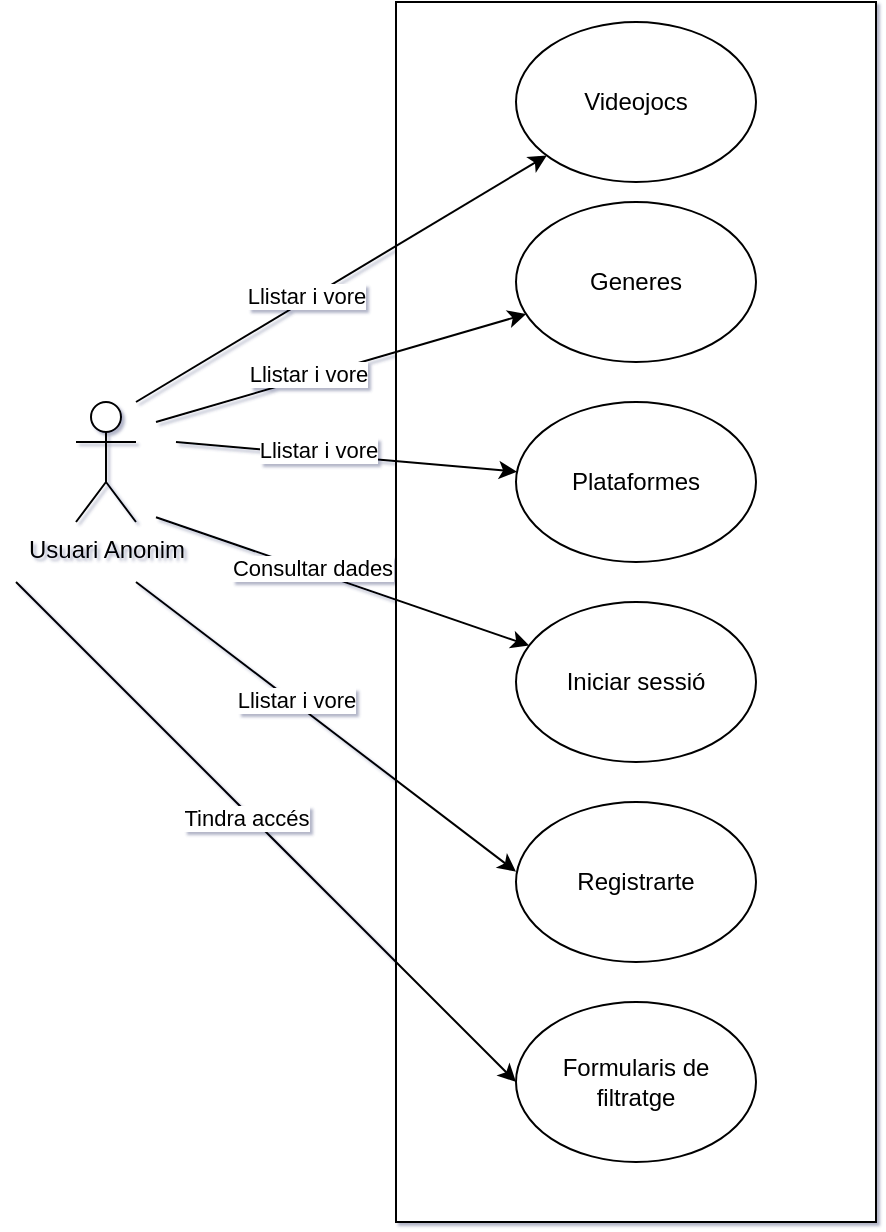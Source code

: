 <mxfile version="20.3.0" type="device"><diagram id="0FDloOc6B32r8oE550qB" name="Page-1"><mxGraphModel dx="958" dy="601" grid="1" gridSize="10" guides="1" tooltips="1" connect="1" arrows="1" fold="1" page="1" pageScale="1" pageWidth="850" pageHeight="1400" math="0" shadow="1"><root><mxCell id="0"/><mxCell id="1" parent="0"/><mxCell id="uDYMqRQQ-JsmwrPx9Tfz-1" value="Usuari Anonim" style="shape=umlActor;verticalLabelPosition=bottom;verticalAlign=top;html=1;outlineConnect=0;" vertex="1" parent="1"><mxGeometry x="140" y="310" width="30" height="60" as="geometry"/></mxCell><mxCell id="uDYMqRQQ-JsmwrPx9Tfz-3" value="" style="rounded=0;whiteSpace=wrap;html=1;" vertex="1" parent="1"><mxGeometry x="300" y="110" width="240" height="610" as="geometry"/></mxCell><mxCell id="uDYMqRQQ-JsmwrPx9Tfz-4" value="Videojocs" style="ellipse;whiteSpace=wrap;html=1;" vertex="1" parent="1"><mxGeometry x="360" y="120" width="120" height="80" as="geometry"/></mxCell><mxCell id="uDYMqRQQ-JsmwrPx9Tfz-5" value="Generes" style="ellipse;whiteSpace=wrap;html=1;" vertex="1" parent="1"><mxGeometry x="360" y="210" width="120" height="80" as="geometry"/></mxCell><mxCell id="uDYMqRQQ-JsmwrPx9Tfz-6" value="Plataformes" style="ellipse;whiteSpace=wrap;html=1;" vertex="1" parent="1"><mxGeometry x="360" y="310" width="120" height="80" as="geometry"/></mxCell><mxCell id="uDYMqRQQ-JsmwrPx9Tfz-7" value="Iniciar sessió" style="ellipse;whiteSpace=wrap;html=1;" vertex="1" parent="1"><mxGeometry x="360" y="410" width="120" height="80" as="geometry"/></mxCell><mxCell id="uDYMqRQQ-JsmwrPx9Tfz-8" value="Registrarte" style="ellipse;whiteSpace=wrap;html=1;" vertex="1" parent="1"><mxGeometry x="360" y="510" width="120" height="80" as="geometry"/></mxCell><mxCell id="uDYMqRQQ-JsmwrPx9Tfz-9" value="" style="endArrow=classic;html=1;rounded=0;" edge="1" parent="1" target="uDYMqRQQ-JsmwrPx9Tfz-4"><mxGeometry width="50" height="50" relative="1" as="geometry"><mxPoint x="170" y="310" as="sourcePoint"/><mxPoint x="220" y="260" as="targetPoint"/></mxGeometry></mxCell><mxCell id="uDYMqRQQ-JsmwrPx9Tfz-10" value="Llistar i vore" style="edgeLabel;html=1;align=center;verticalAlign=middle;resizable=0;points=[];" vertex="1" connectable="0" parent="uDYMqRQQ-JsmwrPx9Tfz-9"><mxGeometry x="-0.171" y="2" relative="1" as="geometry"><mxPoint as="offset"/></mxGeometry></mxCell><mxCell id="uDYMqRQQ-JsmwrPx9Tfz-11" value="" style="endArrow=classic;html=1;rounded=0;" edge="1" parent="1" target="uDYMqRQQ-JsmwrPx9Tfz-5"><mxGeometry width="50" height="50" relative="1" as="geometry"><mxPoint x="180" y="320" as="sourcePoint"/><mxPoint x="385.402" y="196.759" as="targetPoint"/></mxGeometry></mxCell><mxCell id="uDYMqRQQ-JsmwrPx9Tfz-12" value="&lt;span style=&quot;color: rgb(0, 0, 0); font-family: Helvetica; font-size: 11px; font-style: normal; font-variant-ligatures: normal; font-variant-caps: normal; font-weight: 400; letter-spacing: normal; orphans: 2; text-align: center; text-indent: 0px; text-transform: none; widows: 2; word-spacing: 0px; -webkit-text-stroke-width: 0px; background-color: rgb(255, 255, 255); text-decoration-thickness: initial; text-decoration-style: initial; text-decoration-color: initial; float: none; display: inline !important;&quot;&gt;Llistar i vore&lt;/span&gt;" style="edgeLabel;html=1;align=center;verticalAlign=middle;resizable=0;points=[];" vertex="1" connectable="0" parent="uDYMqRQQ-JsmwrPx9Tfz-11"><mxGeometry x="-0.171" y="2" relative="1" as="geometry"><mxPoint as="offset"/></mxGeometry></mxCell><mxCell id="uDYMqRQQ-JsmwrPx9Tfz-13" value="" style="endArrow=classic;html=1;rounded=0;" edge="1" parent="1" target="uDYMqRQQ-JsmwrPx9Tfz-6"><mxGeometry width="50" height="50" relative="1" as="geometry"><mxPoint x="190" y="330" as="sourcePoint"/><mxPoint x="375.031" y="276.033" as="targetPoint"/></mxGeometry></mxCell><mxCell id="uDYMqRQQ-JsmwrPx9Tfz-14" value="&lt;span style=&quot;color: rgb(0, 0, 0); font-family: Helvetica; font-size: 11px; font-style: normal; font-variant-ligatures: normal; font-variant-caps: normal; font-weight: 400; letter-spacing: normal; orphans: 2; text-align: center; text-indent: 0px; text-transform: none; widows: 2; word-spacing: 0px; -webkit-text-stroke-width: 0px; background-color: rgb(255, 255, 255); text-decoration-thickness: initial; text-decoration-style: initial; text-decoration-color: initial; float: none; display: inline !important;&quot;&gt;Llistar i vore&lt;/span&gt;" style="edgeLabel;html=1;align=center;verticalAlign=middle;resizable=0;points=[];" vertex="1" connectable="0" parent="uDYMqRQQ-JsmwrPx9Tfz-13"><mxGeometry x="-0.171" y="2" relative="1" as="geometry"><mxPoint as="offset"/></mxGeometry></mxCell><mxCell id="uDYMqRQQ-JsmwrPx9Tfz-20" value="" style="endArrow=classic;html=1;rounded=0;" edge="1" parent="1" target="uDYMqRQQ-JsmwrPx9Tfz-7"><mxGeometry width="50" height="50" relative="1" as="geometry"><mxPoint x="180" y="367.59" as="sourcePoint"/><mxPoint x="350.505" y="382.409" as="targetPoint"/></mxGeometry></mxCell><mxCell id="uDYMqRQQ-JsmwrPx9Tfz-21" value="Consultar dades" style="edgeLabel;html=1;align=center;verticalAlign=middle;resizable=0;points=[];" vertex="1" connectable="0" parent="uDYMqRQQ-JsmwrPx9Tfz-20"><mxGeometry x="-0.171" y="2" relative="1" as="geometry"><mxPoint as="offset"/></mxGeometry></mxCell><mxCell id="uDYMqRQQ-JsmwrPx9Tfz-22" value="" style="endArrow=classic;html=1;rounded=0;" edge="1" parent="1"><mxGeometry width="50" height="50" relative="1" as="geometry"><mxPoint x="170" y="400" as="sourcePoint"/><mxPoint x="359.995" y="544.819" as="targetPoint"/></mxGeometry></mxCell><mxCell id="uDYMqRQQ-JsmwrPx9Tfz-23" value="&lt;span style=&quot;color: rgb(0, 0, 0); font-family: Helvetica; font-size: 11px; font-style: normal; font-variant-ligatures: normal; font-variant-caps: normal; font-weight: 400; letter-spacing: normal; orphans: 2; text-align: center; text-indent: 0px; text-transform: none; widows: 2; word-spacing: 0px; -webkit-text-stroke-width: 0px; background-color: rgb(255, 255, 255); text-decoration-thickness: initial; text-decoration-style: initial; text-decoration-color: initial; float: none; display: inline !important;&quot;&gt;Llistar i vore&lt;/span&gt;" style="edgeLabel;html=1;align=center;verticalAlign=middle;resizable=0;points=[];" vertex="1" connectable="0" parent="uDYMqRQQ-JsmwrPx9Tfz-22"><mxGeometry x="-0.171" y="2" relative="1" as="geometry"><mxPoint as="offset"/></mxGeometry></mxCell><mxCell id="uDYMqRQQ-JsmwrPx9Tfz-24" value="Formularis de &lt;br&gt;filtratge" style="ellipse;whiteSpace=wrap;html=1;" vertex="1" parent="1"><mxGeometry x="360" y="610" width="120" height="80" as="geometry"/></mxCell><mxCell id="uDYMqRQQ-JsmwrPx9Tfz-25" value="" style="endArrow=classic;html=1;rounded=0;" edge="1" parent="1"><mxGeometry width="50" height="50" relative="1" as="geometry"><mxPoint x="110" y="400" as="sourcePoint"/><mxPoint x="360" y="650" as="targetPoint"/></mxGeometry></mxCell><mxCell id="uDYMqRQQ-JsmwrPx9Tfz-26" value="Tindra accés" style="edgeLabel;html=1;align=center;verticalAlign=middle;resizable=0;points=[];" vertex="1" connectable="0" parent="uDYMqRQQ-JsmwrPx9Tfz-25"><mxGeometry x="-0.071" y="-2" relative="1" as="geometry"><mxPoint as="offset"/></mxGeometry></mxCell></root></mxGraphModel></diagram></mxfile>